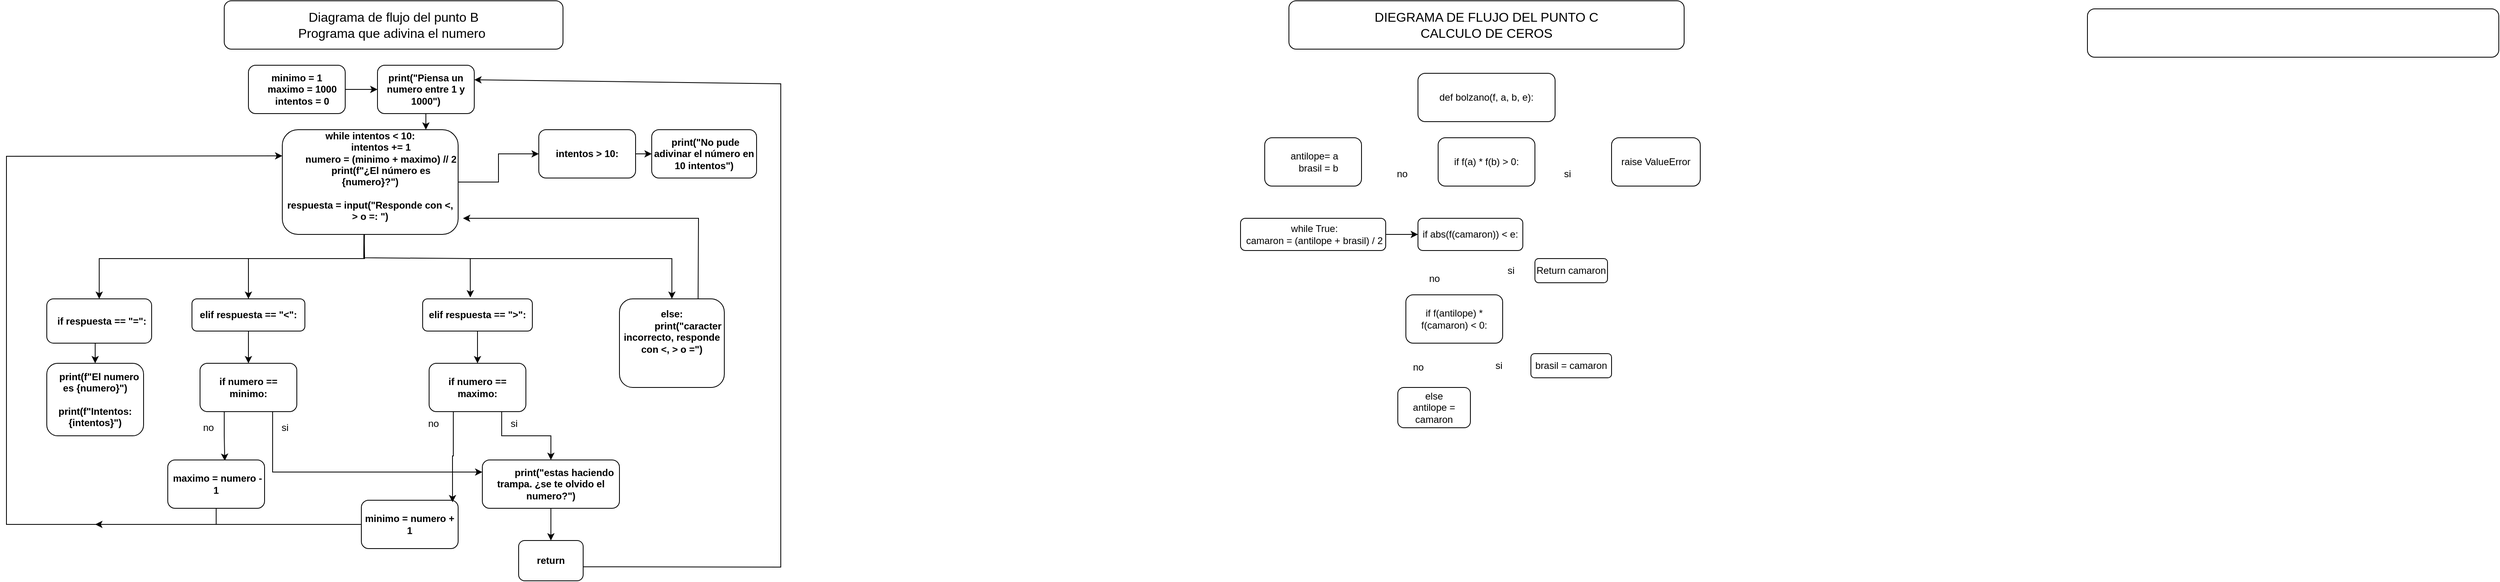 <mxfile version="24.7.17">
  <diagram name="Página-1" id="W5EFGy5HbnPb3EcdutTb">
    <mxGraphModel dx="4341" dy="2483" grid="1" gridSize="10" guides="1" tooltips="1" connect="1" arrows="1" fold="1" page="1" pageScale="1" pageWidth="827" pageHeight="1169" math="0" shadow="0">
      <root>
        <mxCell id="0" />
        <mxCell id="1" parent="0" />
        <mxCell id="PbY_IpyNOD0vH7J5O5M_-1" value="&lt;font size=&quot;3&quot;&gt;Diagrama de flujo del punto B&lt;/font&gt;&lt;div&gt;&lt;font size=&quot;3&quot;&gt;Programa que adivina el numero&amp;nbsp;&lt;/font&gt;&lt;/div&gt;" style="rounded=1;whiteSpace=wrap;html=1;" vertex="1" parent="1">
          <mxGeometry x="90" y="-20" width="420" height="60" as="geometry" />
        </mxCell>
        <mxCell id="PbY_IpyNOD0vH7J5O5M_-3" value="&lt;div&gt;&lt;b&gt;minimo = 1&lt;/b&gt;&lt;/div&gt;&lt;div&gt;&lt;b&gt;&amp;nbsp; &amp;nbsp; maximo = 1000&lt;/b&gt;&lt;/div&gt;&lt;div&gt;&lt;b&gt;&amp;nbsp; &amp;nbsp; intentos = 0&lt;/b&gt;&lt;/div&gt;" style="rounded=1;whiteSpace=wrap;html=1;" vertex="1" parent="1">
          <mxGeometry x="120" y="60" width="120" height="60" as="geometry" />
        </mxCell>
        <mxCell id="PbY_IpyNOD0vH7J5O5M_-5" value="&lt;b&gt;print(&quot;Piensa un numero entre 1 y 1000&quot;)&lt;/b&gt;" style="rounded=1;whiteSpace=wrap;html=1;" vertex="1" parent="1">
          <mxGeometry x="280" y="60" width="120" height="60" as="geometry" />
        </mxCell>
        <mxCell id="PbY_IpyNOD0vH7J5O5M_-49" style="edgeStyle=orthogonalEdgeStyle;rounded=0;orthogonalLoop=1;jettySize=auto;html=1;exitX=1;exitY=0.5;exitDx=0;exitDy=0;" edge="1" parent="1" source="PbY_IpyNOD0vH7J5O5M_-8" target="PbY_IpyNOD0vH7J5O5M_-48">
          <mxGeometry relative="1" as="geometry" />
        </mxCell>
        <mxCell id="PbY_IpyNOD0vH7J5O5M_-8" value="&lt;div&gt;&lt;div&gt;&lt;b&gt;while intentos &amp;lt; 10:&lt;/b&gt;&lt;/div&gt;&lt;div&gt;&lt;b&gt;&amp;nbsp; &amp;nbsp; &amp;nbsp; &amp;nbsp; intentos += 1&lt;/b&gt;&lt;/div&gt;&lt;div&gt;&lt;b&gt;&amp;nbsp; &amp;nbsp; &amp;nbsp; &amp;nbsp; numero = (minimo + maximo) // 2&lt;/b&gt;&lt;/div&gt;&lt;div&gt;&lt;b&gt;&amp;nbsp; &amp;nbsp; &amp;nbsp; &amp;nbsp; print(f&quot;¿El número es {numero}?&quot;)&lt;/b&gt;&lt;/div&gt;&lt;/div&gt;&lt;div&gt;&lt;b&gt;&lt;br&gt;&lt;/b&gt;&lt;/div&gt;&lt;div&gt;&lt;div&gt;&lt;b&gt;respuesta = input(&quot;Responde con &amp;lt;, &amp;gt; o =: &quot;)&lt;/b&gt;&lt;/div&gt;&lt;div&gt;&lt;br&gt;&lt;/div&gt;&lt;/div&gt;" style="rounded=1;whiteSpace=wrap;html=1;" vertex="1" parent="1">
          <mxGeometry x="162" y="140" width="218" height="130" as="geometry" />
        </mxCell>
        <mxCell id="PbY_IpyNOD0vH7J5O5M_-21" value="&lt;div&gt;&lt;b&gt;elif respuesta == &quot;&amp;lt;&quot;:&lt;/b&gt;&lt;/div&gt;" style="rounded=1;whiteSpace=wrap;html=1;" vertex="1" parent="1">
          <mxGeometry x="50" y="350" width="140" height="40" as="geometry" />
        </mxCell>
        <mxCell id="PbY_IpyNOD0vH7J5O5M_-53" style="edgeStyle=orthogonalEdgeStyle;rounded=0;orthogonalLoop=1;jettySize=auto;html=1;exitX=0.5;exitY=1;exitDx=0;exitDy=0;entryX=0.5;entryY=0;entryDx=0;entryDy=0;" edge="1" parent="1" source="PbY_IpyNOD0vH7J5O5M_-22" target="PbY_IpyNOD0vH7J5O5M_-51">
          <mxGeometry relative="1" as="geometry" />
        </mxCell>
        <mxCell id="PbY_IpyNOD0vH7J5O5M_-22" value="&lt;div&gt;&lt;b&gt;&amp;nbsp; if respuesta == &quot;=&quot;:&lt;/b&gt;&lt;/div&gt;" style="rounded=1;whiteSpace=wrap;html=1;" vertex="1" parent="1">
          <mxGeometry x="-130" y="350" width="130" height="55" as="geometry" />
        </mxCell>
        <mxCell id="PbY_IpyNOD0vH7J5O5M_-57" style="edgeStyle=orthogonalEdgeStyle;rounded=0;orthogonalLoop=1;jettySize=auto;html=1;exitX=0.5;exitY=1;exitDx=0;exitDy=0;entryX=0.5;entryY=0;entryDx=0;entryDy=0;" edge="1" parent="1" source="PbY_IpyNOD0vH7J5O5M_-24" target="PbY_IpyNOD0vH7J5O5M_-39">
          <mxGeometry relative="1" as="geometry" />
        </mxCell>
        <mxCell id="PbY_IpyNOD0vH7J5O5M_-24" value="&lt;div&gt;&lt;b&gt;elif respuesta == &quot;&amp;gt;&quot;:&lt;/b&gt;&lt;/div&gt;" style="rounded=1;whiteSpace=wrap;html=1;" vertex="1" parent="1">
          <mxGeometry x="336" y="350" width="136" height="40" as="geometry" />
        </mxCell>
        <mxCell id="PbY_IpyNOD0vH7J5O5M_-26" value="&lt;div&gt;&lt;b&gt;else:&lt;/b&gt;&lt;/div&gt;&lt;div&gt;&lt;b&gt;&amp;nbsp; &amp;nbsp; &amp;nbsp; &amp;nbsp; &amp;nbsp; &amp;nbsp; print(&quot;caracter incorrecto, responde con &amp;lt;, &amp;gt; o =&quot;)&lt;/b&gt;&lt;/div&gt;&lt;div&gt;&lt;b&gt;&lt;br&gt;&lt;/b&gt;&lt;/div&gt;&lt;div&gt;&lt;b&gt;&amp;nbsp; &amp;nbsp;&lt;/b&gt;&lt;/div&gt;" style="rounded=1;whiteSpace=wrap;html=1;" vertex="1" parent="1">
          <mxGeometry x="580" y="350" width="130" height="110" as="geometry" />
        </mxCell>
        <mxCell id="PbY_IpyNOD0vH7J5O5M_-27" value="&lt;b&gt;&amp;nbsp;print(&quot;No pude adivinar el número en 10 intentos&quot;)&lt;/b&gt;" style="rounded=1;whiteSpace=wrap;html=1;" vertex="1" parent="1">
          <mxGeometry x="620" y="140" width="130" height="60" as="geometry" />
        </mxCell>
        <mxCell id="PbY_IpyNOD0vH7J5O5M_-28" value="&lt;b&gt;&amp;nbsp; &amp;nbsp; &amp;nbsp; &amp;nbsp; &amp;nbsp; print(&quot;estas haciendo trampa. ¿se te olvido el numero?&quot;)&lt;/b&gt;" style="rounded=1;whiteSpace=wrap;html=1;" vertex="1" parent="1">
          <mxGeometry x="410" y="550" width="170" height="60" as="geometry" />
        </mxCell>
        <mxCell id="PbY_IpyNOD0vH7J5O5M_-29" value="&lt;b&gt;return&lt;/b&gt;" style="rounded=1;whiteSpace=wrap;html=1;" vertex="1" parent="1">
          <mxGeometry x="455" y="650" width="80" height="50" as="geometry" />
        </mxCell>
        <mxCell id="PbY_IpyNOD0vH7J5O5M_-33" value="" style="endArrow=classic;html=1;rounded=0;exitX=0.5;exitY=1;exitDx=0;exitDy=0;entryX=0.5;entryY=0;entryDx=0;entryDy=0;" edge="1" parent="1" source="PbY_IpyNOD0vH7J5O5M_-28" target="PbY_IpyNOD0vH7J5O5M_-29">
          <mxGeometry width="50" height="50" relative="1" as="geometry">
            <mxPoint x="290" y="460" as="sourcePoint" />
            <mxPoint x="289" y="491" as="targetPoint" />
          </mxGeometry>
        </mxCell>
        <mxCell id="PbY_IpyNOD0vH7J5O5M_-35" value="" style="endArrow=classic;html=1;rounded=0;exitX=1.001;exitY=0.592;exitDx=0;exitDy=0;exitPerimeter=0;entryX=1;entryY=0.25;entryDx=0;entryDy=0;" edge="1" parent="1">
          <mxGeometry width="50" height="50" relative="1" as="geometry">
            <mxPoint x="535.08" y="682.6" as="sourcePoint" />
            <mxPoint x="400" y="78.0" as="targetPoint" />
            <Array as="points">
              <mxPoint x="780" y="683" />
              <mxPoint x="780" y="83" />
            </Array>
          </mxGeometry>
        </mxCell>
        <mxCell id="PbY_IpyNOD0vH7J5O5M_-44" style="edgeStyle=orthogonalEdgeStyle;rounded=0;orthogonalLoop=1;jettySize=auto;html=1;exitX=0.75;exitY=1;exitDx=0;exitDy=0;" edge="1" parent="1" source="PbY_IpyNOD0vH7J5O5M_-39" target="PbY_IpyNOD0vH7J5O5M_-28">
          <mxGeometry relative="1" as="geometry" />
        </mxCell>
        <mxCell id="PbY_IpyNOD0vH7J5O5M_-39" value="&lt;b&gt;if numero == maximo:&lt;/b&gt;" style="rounded=1;whiteSpace=wrap;html=1;" vertex="1" parent="1">
          <mxGeometry x="344" y="430" width="120" height="60" as="geometry" />
        </mxCell>
        <mxCell id="PbY_IpyNOD0vH7J5O5M_-41" value="si" style="text;html=1;align=center;verticalAlign=middle;resizable=0;points=[];autosize=1;strokeColor=none;fillColor=none;" vertex="1" parent="1">
          <mxGeometry x="434" y="490" width="30" height="30" as="geometry" />
        </mxCell>
        <mxCell id="PbY_IpyNOD0vH7J5O5M_-42" value="no" style="text;html=1;align=center;verticalAlign=middle;resizable=0;points=[];autosize=1;strokeColor=none;fillColor=none;" vertex="1" parent="1">
          <mxGeometry x="329" y="490" width="40" height="30" as="geometry" />
        </mxCell>
        <mxCell id="PbY_IpyNOD0vH7J5O5M_-45" value="&lt;b&gt;minimo = numero + 1&lt;/b&gt;" style="rounded=1;whiteSpace=wrap;html=1;" vertex="1" parent="1">
          <mxGeometry x="260" y="600" width="120" height="60" as="geometry" />
        </mxCell>
        <mxCell id="PbY_IpyNOD0vH7J5O5M_-46" style="edgeStyle=orthogonalEdgeStyle;rounded=0;orthogonalLoop=1;jettySize=auto;html=1;exitX=0.25;exitY=1;exitDx=0;exitDy=0;entryX=0.942;entryY=0.042;entryDx=0;entryDy=0;entryPerimeter=0;" edge="1" parent="1" source="PbY_IpyNOD0vH7J5O5M_-39" target="PbY_IpyNOD0vH7J5O5M_-45">
          <mxGeometry relative="1" as="geometry" />
        </mxCell>
        <mxCell id="PbY_IpyNOD0vH7J5O5M_-47" value="" style="endArrow=classic;html=1;rounded=0;exitX=0;exitY=0.5;exitDx=0;exitDy=0;entryX=0;entryY=0.25;entryDx=0;entryDy=0;" edge="1" parent="1" source="PbY_IpyNOD0vH7J5O5M_-45" target="PbY_IpyNOD0vH7J5O5M_-8">
          <mxGeometry width="50" height="50" relative="1" as="geometry">
            <mxPoint x="420" y="500" as="sourcePoint" />
            <mxPoint x="470" y="450" as="targetPoint" />
            <Array as="points">
              <mxPoint x="-180" y="630" />
              <mxPoint x="-180" y="173" />
            </Array>
          </mxGeometry>
        </mxCell>
        <mxCell id="PbY_IpyNOD0vH7J5O5M_-50" style="edgeStyle=orthogonalEdgeStyle;rounded=0;orthogonalLoop=1;jettySize=auto;html=1;exitX=1;exitY=0.5;exitDx=0;exitDy=0;entryX=0;entryY=0.5;entryDx=0;entryDy=0;" edge="1" parent="1" source="PbY_IpyNOD0vH7J5O5M_-48" target="PbY_IpyNOD0vH7J5O5M_-27">
          <mxGeometry relative="1" as="geometry" />
        </mxCell>
        <mxCell id="PbY_IpyNOD0vH7J5O5M_-48" value="&lt;b&gt;intentos &amp;gt; 10:&lt;/b&gt;" style="rounded=1;whiteSpace=wrap;html=1;" vertex="1" parent="1">
          <mxGeometry x="480" y="140" width="120" height="60" as="geometry" />
        </mxCell>
        <mxCell id="PbY_IpyNOD0vH7J5O5M_-51" value="&lt;div&gt;&lt;b&gt;&amp;nbsp;&amp;nbsp; print(f&quot;El numero es {numero}&quot;)&lt;/b&gt;&lt;/div&gt;&lt;div&gt;&lt;b&gt;&amp;nbsp; &amp;nbsp; &amp;nbsp; &amp;nbsp; &amp;nbsp; &amp;nbsp; print(f&quot;Intentos: {intentos}&quot;)&lt;/b&gt;&lt;/div&gt;" style="rounded=1;whiteSpace=wrap;html=1;" vertex="1" parent="1">
          <mxGeometry x="-130" y="430" width="120" height="90" as="geometry" />
        </mxCell>
        <mxCell id="PbY_IpyNOD0vH7J5O5M_-54" style="edgeStyle=orthogonalEdgeStyle;rounded=0;orthogonalLoop=1;jettySize=auto;html=1;exitX=0.5;exitY=1;exitDx=0;exitDy=0;" edge="1" parent="1" source="PbY_IpyNOD0vH7J5O5M_-51" target="PbY_IpyNOD0vH7J5O5M_-51">
          <mxGeometry relative="1" as="geometry" />
        </mxCell>
        <mxCell id="PbY_IpyNOD0vH7J5O5M_-63" style="edgeStyle=orthogonalEdgeStyle;rounded=0;orthogonalLoop=1;jettySize=auto;html=1;exitX=0.25;exitY=1;exitDx=0;exitDy=0;entryX=0.589;entryY=0.018;entryDx=0;entryDy=0;entryPerimeter=0;" edge="1" parent="1" source="PbY_IpyNOD0vH7J5O5M_-56" target="PbY_IpyNOD0vH7J5O5M_-61">
          <mxGeometry relative="1" as="geometry">
            <mxPoint x="89.529" y="480" as="targetPoint" />
          </mxGeometry>
        </mxCell>
        <mxCell id="PbY_IpyNOD0vH7J5O5M_-56" value="&lt;b&gt;if numero == minimo:&lt;/b&gt;" style="rounded=1;whiteSpace=wrap;html=1;" vertex="1" parent="1">
          <mxGeometry x="60" y="430" width="120" height="60" as="geometry" />
        </mxCell>
        <mxCell id="PbY_IpyNOD0vH7J5O5M_-58" value="no" style="text;html=1;align=center;verticalAlign=middle;resizable=0;points=[];autosize=1;strokeColor=none;fillColor=none;" vertex="1" parent="1">
          <mxGeometry x="50" y="495" width="40" height="30" as="geometry" />
        </mxCell>
        <mxCell id="PbY_IpyNOD0vH7J5O5M_-59" value="si" style="text;html=1;align=center;verticalAlign=middle;resizable=0;points=[];autosize=1;strokeColor=none;fillColor=none;" vertex="1" parent="1">
          <mxGeometry x="150" y="495" width="30" height="30" as="geometry" />
        </mxCell>
        <mxCell id="PbY_IpyNOD0vH7J5O5M_-60" value="" style="endArrow=classic;html=1;rounded=0;exitX=0.75;exitY=1;exitDx=0;exitDy=0;entryX=0;entryY=0.25;entryDx=0;entryDy=0;" edge="1" parent="1" source="PbY_IpyNOD0vH7J5O5M_-56" target="PbY_IpyNOD0vH7J5O5M_-28">
          <mxGeometry width="50" height="50" relative="1" as="geometry">
            <mxPoint x="350" y="480" as="sourcePoint" />
            <mxPoint x="400" y="430" as="targetPoint" />
            <Array as="points">
              <mxPoint x="150" y="565" />
            </Array>
          </mxGeometry>
        </mxCell>
        <mxCell id="PbY_IpyNOD0vH7J5O5M_-61" value="&lt;b&gt;&amp;nbsp;maximo = numero - 1&lt;/b&gt;" style="rounded=1;whiteSpace=wrap;html=1;" vertex="1" parent="1">
          <mxGeometry x="20" y="550" width="120" height="60" as="geometry" />
        </mxCell>
        <mxCell id="PbY_IpyNOD0vH7J5O5M_-62" value="" style="endArrow=classic;html=1;rounded=0;exitX=0.5;exitY=1;exitDx=0;exitDy=0;" edge="1" parent="1" source="PbY_IpyNOD0vH7J5O5M_-61">
          <mxGeometry width="50" height="50" relative="1" as="geometry">
            <mxPoint x="350" y="480" as="sourcePoint" />
            <mxPoint x="-70" y="630" as="targetPoint" />
            <Array as="points">
              <mxPoint x="80" y="630" />
            </Array>
          </mxGeometry>
        </mxCell>
        <mxCell id="PbY_IpyNOD0vH7J5O5M_-64" value="" style="endArrow=classic;html=1;rounded=0;exitX=0.466;exitY=1;exitDx=0;exitDy=0;exitPerimeter=0;entryX=0.5;entryY=0;entryDx=0;entryDy=0;" edge="1" parent="1" source="PbY_IpyNOD0vH7J5O5M_-8" target="PbY_IpyNOD0vH7J5O5M_-22">
          <mxGeometry width="50" height="50" relative="1" as="geometry">
            <mxPoint x="246" y="380" as="sourcePoint" />
            <mxPoint x="296" y="330" as="targetPoint" />
            <Array as="points">
              <mxPoint x="264" y="300" />
              <mxPoint x="-65" y="300" />
            </Array>
          </mxGeometry>
        </mxCell>
        <mxCell id="PbY_IpyNOD0vH7J5O5M_-65" value="" style="endArrow=classic;html=1;rounded=0;exitX=0.75;exitY=0;exitDx=0;exitDy=0;" edge="1" parent="1" source="PbY_IpyNOD0vH7J5O5M_-26">
          <mxGeometry width="50" height="50" relative="1" as="geometry">
            <mxPoint x="350" y="400" as="sourcePoint" />
            <mxPoint x="386" y="250" as="targetPoint" />
            <Array as="points">
              <mxPoint x="678" y="250" />
            </Array>
          </mxGeometry>
        </mxCell>
        <mxCell id="PbY_IpyNOD0vH7J5O5M_-66" value="" style="endArrow=classic;html=1;rounded=0;entryX=0.5;entryY=0;entryDx=0;entryDy=0;" edge="1" parent="1" target="PbY_IpyNOD0vH7J5O5M_-26">
          <mxGeometry width="50" height="50" relative="1" as="geometry">
            <mxPoint x="395" y="300" as="sourcePoint" />
            <mxPoint x="395" y="380" as="targetPoint" />
            <Array as="points">
              <mxPoint x="645" y="300" />
            </Array>
          </mxGeometry>
        </mxCell>
        <mxCell id="PbY_IpyNOD0vH7J5O5M_-67" value="" style="endArrow=classic;html=1;rounded=0;entryX=0.486;entryY=-0.019;entryDx=0;entryDy=0;entryPerimeter=0;exitX=0.467;exitY=0.999;exitDx=0;exitDy=0;exitPerimeter=0;" edge="1" parent="1" source="PbY_IpyNOD0vH7J5O5M_-8">
          <mxGeometry width="50" height="50" relative="1" as="geometry">
            <mxPoint x="255.716" y="268.87" as="sourcePoint" />
            <mxPoint x="395.096" y="348.24" as="targetPoint" />
            <Array as="points">
              <mxPoint x="263" y="299" />
              <mxPoint x="395" y="300" />
            </Array>
          </mxGeometry>
        </mxCell>
        <mxCell id="PbY_IpyNOD0vH7J5O5M_-68" value="" style="endArrow=classic;html=1;rounded=0;exitX=0.464;exitY=1.005;exitDx=0;exitDy=0;exitPerimeter=0;entryX=0.5;entryY=0;entryDx=0;entryDy=0;" edge="1" parent="1" source="PbY_IpyNOD0vH7J5O5M_-8" target="PbY_IpyNOD0vH7J5O5M_-21">
          <mxGeometry width="50" height="50" relative="1" as="geometry">
            <mxPoint x="350" y="430" as="sourcePoint" />
            <mxPoint x="400" y="380" as="targetPoint" />
            <Array as="points">
              <mxPoint x="263" y="300" />
              <mxPoint x="120" y="300" />
            </Array>
          </mxGeometry>
        </mxCell>
        <mxCell id="PbY_IpyNOD0vH7J5O5M_-69" value="" style="endArrow=classic;html=1;rounded=0;exitX=0.5;exitY=1;exitDx=0;exitDy=0;entryX=0.5;entryY=0;entryDx=0;entryDy=0;" edge="1" parent="1" source="PbY_IpyNOD0vH7J5O5M_-21" target="PbY_IpyNOD0vH7J5O5M_-56">
          <mxGeometry width="50" height="50" relative="1" as="geometry">
            <mxPoint x="260" y="410" as="sourcePoint" />
            <mxPoint x="310" y="360" as="targetPoint" />
          </mxGeometry>
        </mxCell>
        <mxCell id="PbY_IpyNOD0vH7J5O5M_-70" value="" style="endArrow=classic;html=1;rounded=0;exitX=1;exitY=0.5;exitDx=0;exitDy=0;entryX=0;entryY=0.5;entryDx=0;entryDy=0;" edge="1" parent="1" source="PbY_IpyNOD0vH7J5O5M_-3" target="PbY_IpyNOD0vH7J5O5M_-5">
          <mxGeometry width="50" height="50" relative="1" as="geometry">
            <mxPoint x="270" y="340" as="sourcePoint" />
            <mxPoint x="320" y="290" as="targetPoint" />
          </mxGeometry>
        </mxCell>
        <mxCell id="PbY_IpyNOD0vH7J5O5M_-71" value="" style="endArrow=classic;html=1;rounded=0;exitX=0.5;exitY=1;exitDx=0;exitDy=0;" edge="1" parent="1" source="PbY_IpyNOD0vH7J5O5M_-5">
          <mxGeometry width="50" height="50" relative="1" as="geometry">
            <mxPoint x="270" y="340" as="sourcePoint" />
            <mxPoint x="340" y="140" as="targetPoint" />
          </mxGeometry>
        </mxCell>
        <mxCell id="PbY_IpyNOD0vH7J5O5M_-72" value="&lt;font size=&quot;3&quot;&gt;DIEGRAMA DE FLUJO DEL PUNTO C&lt;/font&gt;&lt;div&gt;&lt;font size=&quot;3&quot;&gt;CALCULO DE CEROS&lt;/font&gt;&lt;/div&gt;" style="rounded=1;whiteSpace=wrap;html=1;" vertex="1" parent="1">
          <mxGeometry x="1410" y="-20" width="490" height="60" as="geometry" />
        </mxCell>
        <mxCell id="PbY_IpyNOD0vH7J5O5M_-73" value="def bolzano(f, a, b, e):" style="rounded=1;whiteSpace=wrap;html=1;" vertex="1" parent="1">
          <mxGeometry x="1570" y="70" width="170" height="60" as="geometry" />
        </mxCell>
        <mxCell id="PbY_IpyNOD0vH7J5O5M_-75" value="if f(a) * f(b) &amp;gt; 0:" style="rounded=1;whiteSpace=wrap;html=1;" vertex="1" parent="1">
          <mxGeometry x="1595" y="150" width="120" height="60" as="geometry" />
        </mxCell>
        <mxCell id="PbY_IpyNOD0vH7J5O5M_-76" value="si" style="text;html=1;align=center;verticalAlign=middle;resizable=0;points=[];autosize=1;strokeColor=none;fillColor=none;" vertex="1" parent="1">
          <mxGeometry x="1740" y="180" width="30" height="30" as="geometry" />
        </mxCell>
        <mxCell id="PbY_IpyNOD0vH7J5O5M_-77" value="no" style="text;html=1;align=center;verticalAlign=middle;resizable=0;points=[];autosize=1;strokeColor=none;fillColor=none;" vertex="1" parent="1">
          <mxGeometry x="1530" y="180" width="40" height="30" as="geometry" />
        </mxCell>
        <mxCell id="PbY_IpyNOD0vH7J5O5M_-78" value="&lt;div&gt;raise ValueError&lt;/div&gt;" style="rounded=1;whiteSpace=wrap;html=1;" vertex="1" parent="1">
          <mxGeometry x="1810" y="150" width="110" height="60" as="geometry" />
        </mxCell>
        <mxCell id="PbY_IpyNOD0vH7J5O5M_-80" value="&lt;div&gt;&amp;nbsp;antilope= a&lt;/div&gt;&lt;div&gt;&amp;nbsp; &amp;nbsp; brasil = b&lt;/div&gt;" style="rounded=1;whiteSpace=wrap;html=1;" vertex="1" parent="1">
          <mxGeometry x="1380" y="150" width="120" height="60" as="geometry" />
        </mxCell>
        <mxCell id="PbY_IpyNOD0vH7J5O5M_-81" value="&lt;div&gt;&amp;nbsp;while True:&lt;/div&gt;&lt;div&gt;&lt;span style=&quot;background-color: initial;&quot;&gt;&amp;nbsp;camaron = (antilope + brasil) / 2&lt;/span&gt;&lt;/div&gt;" style="rounded=1;whiteSpace=wrap;html=1;" vertex="1" parent="1">
          <mxGeometry x="1350" y="250" width="180" height="40" as="geometry" />
        </mxCell>
        <mxCell id="PbY_IpyNOD0vH7J5O5M_-82" value="if abs(f(camaron)) &amp;lt; e:" style="rounded=1;whiteSpace=wrap;html=1;" vertex="1" parent="1">
          <mxGeometry x="1570" y="250" width="130" height="40" as="geometry" />
        </mxCell>
        <mxCell id="PbY_IpyNOD0vH7J5O5M_-83" value="si" style="text;html=1;align=center;verticalAlign=middle;resizable=0;points=[];autosize=1;strokeColor=none;fillColor=none;" vertex="1" parent="1">
          <mxGeometry x="1670" y="300" width="30" height="30" as="geometry" />
        </mxCell>
        <mxCell id="PbY_IpyNOD0vH7J5O5M_-84" value="no" style="text;html=1;align=center;verticalAlign=middle;resizable=0;points=[];autosize=1;strokeColor=none;fillColor=none;" vertex="1" parent="1">
          <mxGeometry x="1570" y="310" width="40" height="30" as="geometry" />
        </mxCell>
        <mxCell id="PbY_IpyNOD0vH7J5O5M_-85" value="no" style="text;html=1;align=center;verticalAlign=middle;resizable=0;points=[];autosize=1;strokeColor=none;fillColor=none;" vertex="1" parent="1">
          <mxGeometry x="1550" y="420" width="40" height="30" as="geometry" />
        </mxCell>
        <mxCell id="PbY_IpyNOD0vH7J5O5M_-87" value="Return camaron" style="rounded=1;whiteSpace=wrap;html=1;" vertex="1" parent="1">
          <mxGeometry x="1715" y="300" width="90" height="30" as="geometry" />
        </mxCell>
        <mxCell id="PbY_IpyNOD0vH7J5O5M_-89" value="if f(antilope) * f(camaron) &amp;lt; 0:" style="rounded=1;whiteSpace=wrap;html=1;" vertex="1" parent="1">
          <mxGeometry x="1555" y="345" width="120" height="60" as="geometry" />
        </mxCell>
        <mxCell id="PbY_IpyNOD0vH7J5O5M_-90" value="si" style="text;html=1;align=center;verticalAlign=middle;resizable=0;points=[];autosize=1;strokeColor=none;fillColor=none;" vertex="1" parent="1">
          <mxGeometry x="1655" y="418" width="30" height="30" as="geometry" />
        </mxCell>
        <mxCell id="PbY_IpyNOD0vH7J5O5M_-91" value="brasil = camaron" style="rounded=1;whiteSpace=wrap;html=1;" vertex="1" parent="1">
          <mxGeometry x="1710" y="418" width="100" height="30" as="geometry" />
        </mxCell>
        <mxCell id="PbY_IpyNOD0vH7J5O5M_-92" value="else&lt;div&gt;antilope = camaron&lt;/div&gt;" style="rounded=1;whiteSpace=wrap;html=1;" vertex="1" parent="1">
          <mxGeometry x="1545" y="460" width="90" height="50" as="geometry" />
        </mxCell>
        <mxCell id="PbY_IpyNOD0vH7J5O5M_-93" value="" style="endArrow=classic;html=1;rounded=0;exitX=1;exitY=0.5;exitDx=0;exitDy=0;entryX=0;entryY=0.5;entryDx=0;entryDy=0;" edge="1" parent="1" source="PbY_IpyNOD0vH7J5O5M_-81" target="PbY_IpyNOD0vH7J5O5M_-82">
          <mxGeometry width="50" height="50" relative="1" as="geometry">
            <mxPoint x="1550" y="400" as="sourcePoint" />
            <mxPoint x="1600" y="350" as="targetPoint" />
          </mxGeometry>
        </mxCell>
        <mxCell id="PbY_IpyNOD0vH7J5O5M_-95" value="" style="rounded=1;whiteSpace=wrap;html=1;" vertex="1" parent="1">
          <mxGeometry x="2400" y="-10" width="510" height="60" as="geometry" />
        </mxCell>
      </root>
    </mxGraphModel>
  </diagram>
</mxfile>
